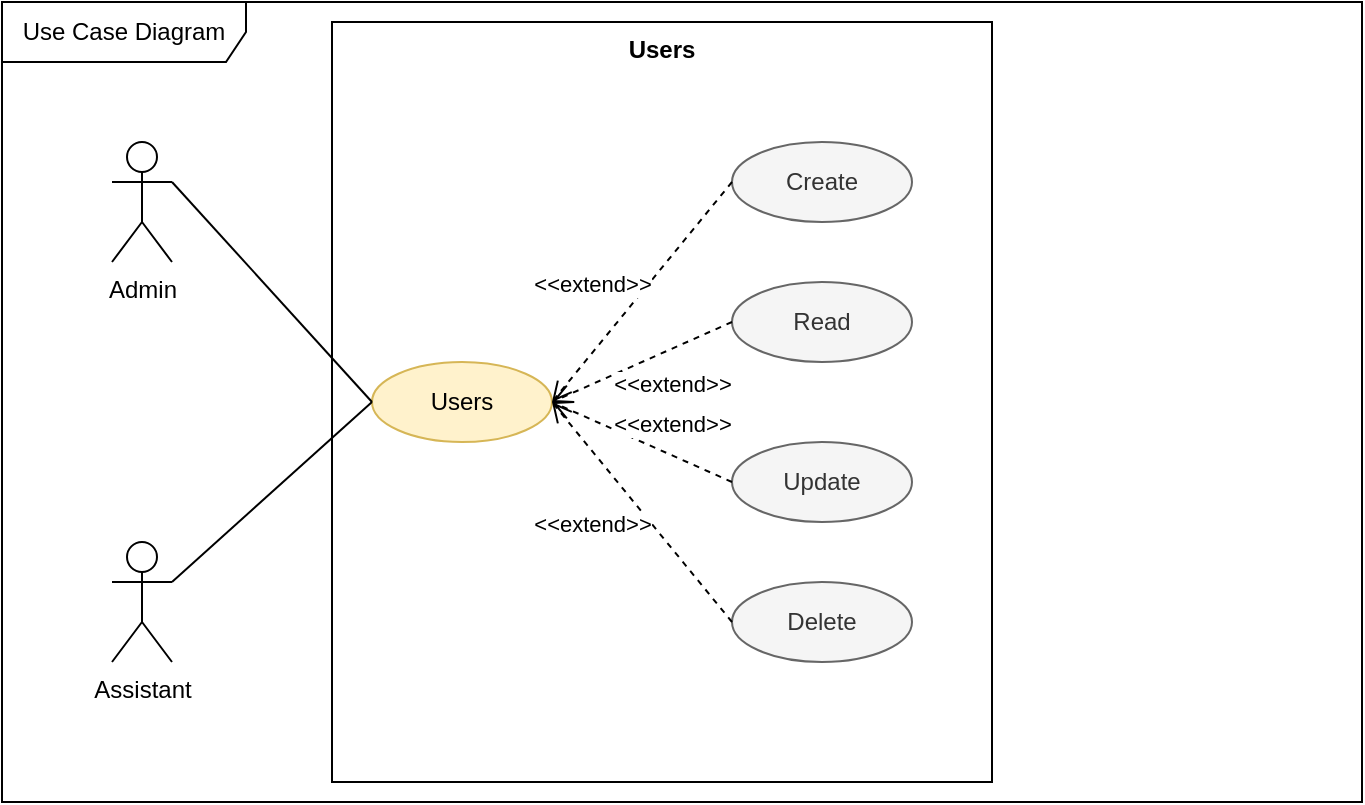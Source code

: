 <mxfile version="13.3.9" type="device"><diagram id="PFAQG3k8ioyqc2B77Cym" name="Page-1"><mxGraphModel dx="801" dy="513" grid="1" gridSize="10" guides="1" tooltips="1" connect="1" arrows="1" fold="1" page="1" pageScale="1" pageWidth="850" pageHeight="1100" math="0" shadow="0"><root><mxCell id="0"/><mxCell id="1" parent="0"/><mxCell id="TCSJECpcU5ownWHkjOFt-2" value="Use Case Diagram" style="shape=umlFrame;whiteSpace=wrap;html=1;width=122;height=30;" parent="1" vertex="1"><mxGeometry x="85" y="210" width="680" height="400" as="geometry"/></mxCell><mxCell id="TCSJECpcU5ownWHkjOFt-17" value="" style="html=1;" parent="1" vertex="1"><mxGeometry x="250" y="220" width="330" height="380" as="geometry"/></mxCell><mxCell id="TCSJECpcU5ownWHkjOFt-19" value="Admin" style="shape=umlActor;verticalLabelPosition=bottom;verticalAlign=top;html=1;" parent="1" vertex="1"><mxGeometry x="140" y="280" width="30" height="60" as="geometry"/></mxCell><mxCell id="TCSJECpcU5ownWHkjOFt-21" value="Assistant" style="shape=umlActor;verticalLabelPosition=bottom;verticalAlign=top;html=1;" parent="1" vertex="1"><mxGeometry x="140" y="480" width="30" height="60" as="geometry"/></mxCell><mxCell id="TCSJECpcU5ownWHkjOFt-22" value="Users" style="ellipse;whiteSpace=wrap;html=1;fillColor=#fff2cc;strokeColor=#d6b656;" parent="1" vertex="1"><mxGeometry x="270" y="390" width="90" height="40" as="geometry"/></mxCell><mxCell id="TCSJECpcU5ownWHkjOFt-29" value="Create" style="ellipse;whiteSpace=wrap;html=1;fillColor=#f5f5f5;strokeColor=#666666;fontColor=#333333;" parent="1" vertex="1"><mxGeometry x="450" y="280" width="90" height="40" as="geometry"/></mxCell><mxCell id="TCSJECpcU5ownWHkjOFt-51" value="Users" style="text;align=center;fontStyle=1;verticalAlign=middle;spacingLeft=3;spacingRight=3;strokeColor=none;rotatable=0;points=[[0,0.5],[1,0.5]];portConstraint=eastwest;" parent="1" vertex="1"><mxGeometry x="375" y="220" width="80" height="26" as="geometry"/></mxCell><mxCell id="TCSJECpcU5ownWHkjOFt-52" value="" style="endArrow=none;html=1;entryX=0;entryY=0.5;entryDx=0;entryDy=0;exitX=1;exitY=0.333;exitDx=0;exitDy=0;exitPerimeter=0;" parent="1" source="TCSJECpcU5ownWHkjOFt-19" target="TCSJECpcU5ownWHkjOFt-22" edge="1"><mxGeometry relative="1" as="geometry"><mxPoint x="190" y="309.5" as="sourcePoint"/><mxPoint x="350" y="309.5" as="targetPoint"/></mxGeometry></mxCell><mxCell id="TCSJECpcU5ownWHkjOFt-65" value="" style="endArrow=none;html=1;entryX=0;entryY=0.5;entryDx=0;entryDy=0;exitX=1;exitY=0.333;exitDx=0;exitDy=0;exitPerimeter=0;" parent="1" source="TCSJECpcU5ownWHkjOFt-21" target="TCSJECpcU5ownWHkjOFt-22" edge="1"><mxGeometry relative="1" as="geometry"><mxPoint x="240" y="370" as="sourcePoint"/><mxPoint x="370" y="354" as="targetPoint"/></mxGeometry></mxCell><mxCell id="PA7bcoqrqmx_qKqhYvqj-2" value="Read" style="ellipse;whiteSpace=wrap;html=1;fillColor=#f5f5f5;strokeColor=#666666;fontColor=#333333;" vertex="1" parent="1"><mxGeometry x="450" y="350" width="90" height="40" as="geometry"/></mxCell><mxCell id="PA7bcoqrqmx_qKqhYvqj-3" value="Update" style="ellipse;whiteSpace=wrap;html=1;fillColor=#f5f5f5;strokeColor=#666666;fontColor=#333333;" vertex="1" parent="1"><mxGeometry x="450" y="430" width="90" height="40" as="geometry"/></mxCell><mxCell id="PA7bcoqrqmx_qKqhYvqj-4" value="Delete" style="ellipse;whiteSpace=wrap;html=1;fillColor=#f5f5f5;strokeColor=#666666;fontColor=#333333;" vertex="1" parent="1"><mxGeometry x="450" y="500" width="90" height="40" as="geometry"/></mxCell><mxCell id="PA7bcoqrqmx_qKqhYvqj-5" value="&amp;lt;&amp;lt;extend&amp;gt;&amp;gt;" style="html=1;verticalAlign=bottom;endArrow=open;dashed=1;endSize=8;entryX=1;entryY=0.5;entryDx=0;entryDy=0;exitX=0;exitY=0.5;exitDx=0;exitDy=0;" edge="1" parent="1" source="TCSJECpcU5ownWHkjOFt-29" target="TCSJECpcU5ownWHkjOFt-22"><mxGeometry x="0.277" y="-16" relative="1" as="geometry"><mxPoint x="450" y="298" as="sourcePoint"/><mxPoint x="360" y="408" as="targetPoint"/><mxPoint as="offset"/></mxGeometry></mxCell><mxCell id="PA7bcoqrqmx_qKqhYvqj-6" value="&amp;lt;&amp;lt;extend&amp;gt;&amp;gt;" style="html=1;verticalAlign=bottom;endArrow=open;dashed=1;endSize=8;exitX=0;exitY=0.5;exitDx=0;exitDy=0;" edge="1" parent="1" source="PA7bcoqrqmx_qKqhYvqj-2"><mxGeometry x="-0.113" y="24" relative="1" as="geometry"><mxPoint x="460" y="310" as="sourcePoint"/><mxPoint x="360" y="410" as="targetPoint"/><mxPoint as="offset"/></mxGeometry></mxCell><mxCell id="PA7bcoqrqmx_qKqhYvqj-7" value="&amp;lt;&amp;lt;extend&amp;gt;&amp;gt;" style="html=1;verticalAlign=bottom;endArrow=open;dashed=1;endSize=8;exitX=0;exitY=0.5;exitDx=0;exitDy=0;" edge="1" parent="1" source="PA7bcoqrqmx_qKqhYvqj-3"><mxGeometry x="-0.278" y="-6" relative="1" as="geometry"><mxPoint x="470" y="320" as="sourcePoint"/><mxPoint x="360" y="410" as="targetPoint"/><mxPoint as="offset"/></mxGeometry></mxCell><mxCell id="PA7bcoqrqmx_qKqhYvqj-8" value="&amp;lt;&amp;lt;extend&amp;gt;&amp;gt;" style="html=1;verticalAlign=bottom;endArrow=open;dashed=1;endSize=8;exitX=0;exitY=0.5;exitDx=0;exitDy=0;" edge="1" parent="1" source="PA7bcoqrqmx_qKqhYvqj-4"><mxGeometry x="0.059" y="29" relative="1" as="geometry"><mxPoint x="480" y="330" as="sourcePoint"/><mxPoint x="360" y="410" as="targetPoint"/><mxPoint as="offset"/></mxGeometry></mxCell></root></mxGraphModel></diagram></mxfile>